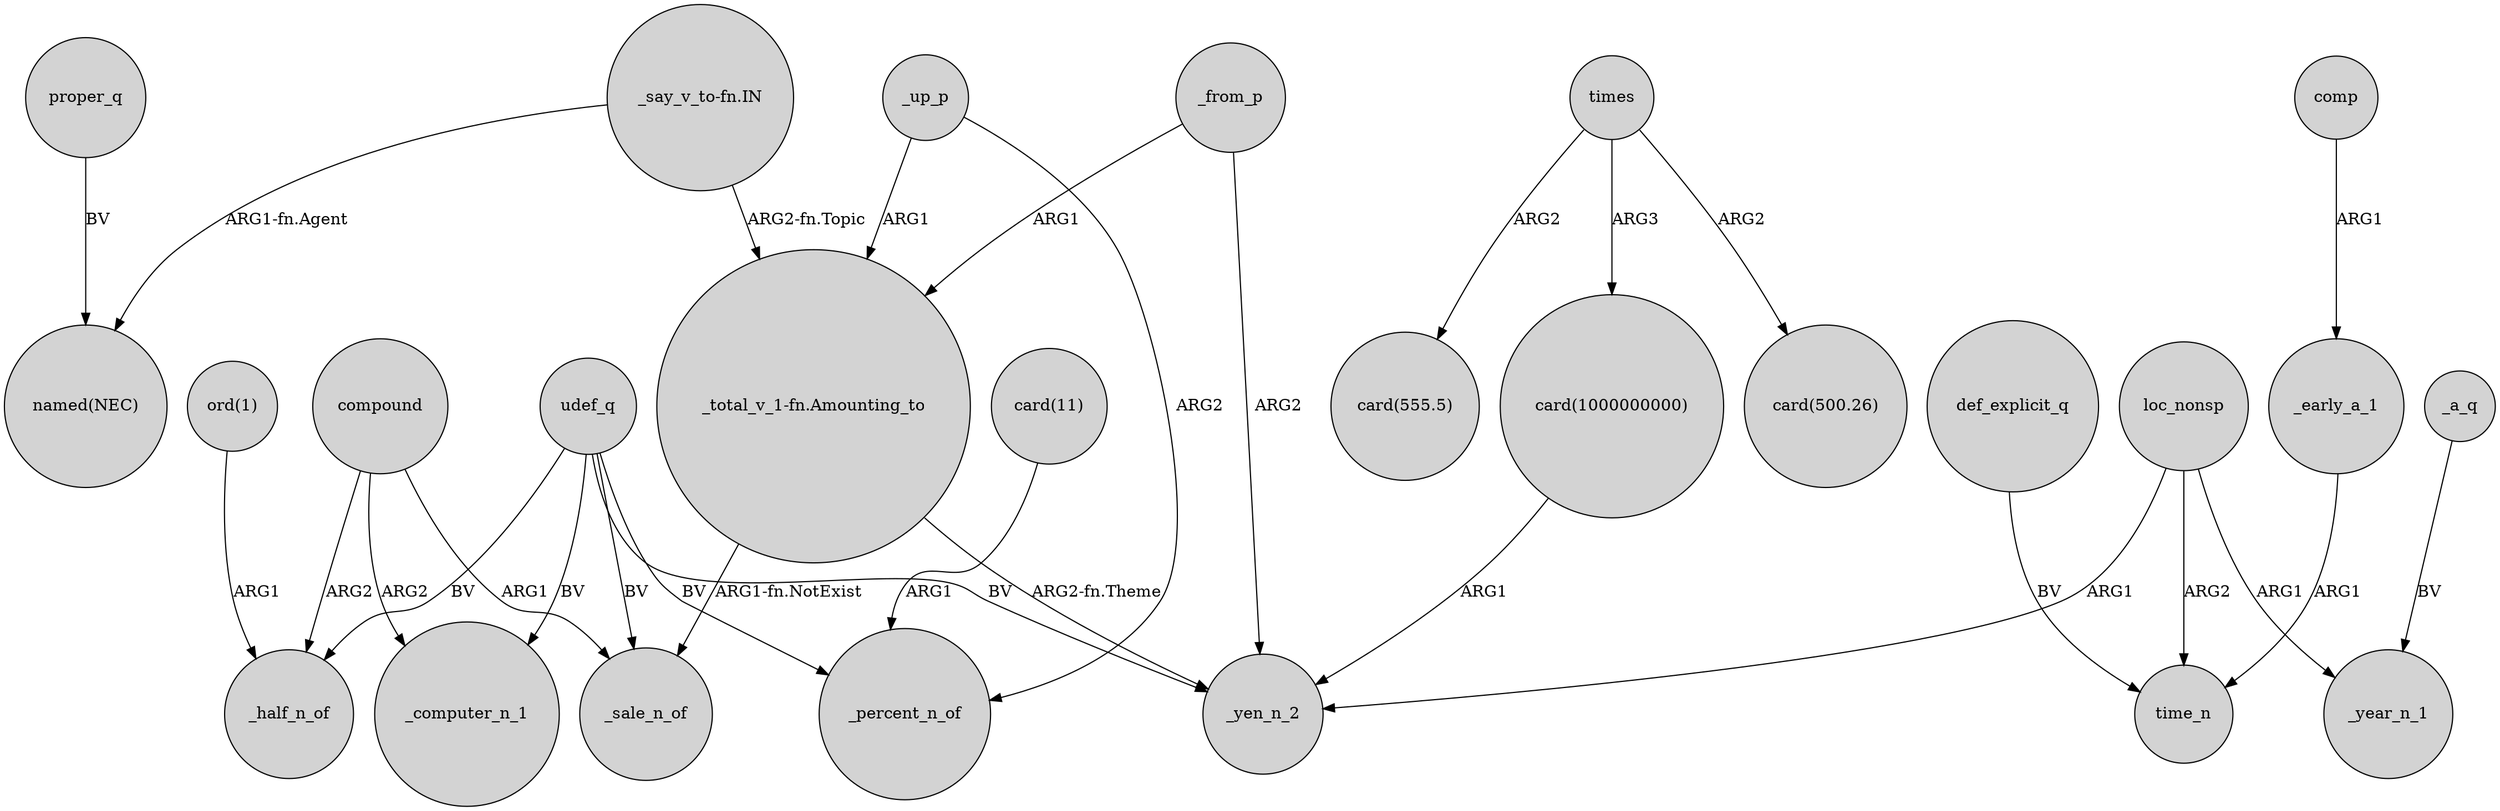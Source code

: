 digraph {
	node [shape=circle style=filled]
	proper_q -> "named(NEC)" [label=BV]
	udef_q -> _yen_n_2 [label=BV]
	"card(1000000000)" -> _yen_n_2 [label=ARG1]
	"card(11)" -> _percent_n_of [label=ARG1]
	def_explicit_q -> time_n [label=BV]
	loc_nonsp -> _year_n_1 [label=ARG1]
	udef_q -> _half_n_of [label=BV]
	udef_q -> _computer_n_1 [label=BV]
	loc_nonsp -> time_n [label=ARG2]
	compound -> _computer_n_1 [label=ARG2]
	"_say_v_to-fn.IN" -> "named(NEC)" [label="ARG1-fn.Agent"]
	times -> "card(1000000000)" [label=ARG3]
	_up_p -> "_total_v_1-fn.Amounting_to" [label=ARG1]
	times -> "card(500.26)" [label=ARG2]
	"ord(1)" -> _half_n_of [label=ARG1]
	times -> "card(555.5)" [label=ARG2]
	loc_nonsp -> _yen_n_2 [label=ARG1]
	"_total_v_1-fn.Amounting_to" -> _sale_n_of [label="ARG1-fn.NotExist"]
	_from_p -> "_total_v_1-fn.Amounting_to" [label=ARG1]
	udef_q -> _sale_n_of [label=BV]
	_early_a_1 -> time_n [label=ARG1]
	"_total_v_1-fn.Amounting_to" -> _yen_n_2 [label="ARG2-fn.Theme"]
	_a_q -> _year_n_1 [label=BV]
	"_say_v_to-fn.IN" -> "_total_v_1-fn.Amounting_to" [label="ARG2-fn.Topic"]
	udef_q -> _percent_n_of [label=BV]
	_from_p -> _yen_n_2 [label=ARG2]
	compound -> _half_n_of [label=ARG2]
	comp -> _early_a_1 [label=ARG1]
	compound -> _sale_n_of [label=ARG1]
	_up_p -> _percent_n_of [label=ARG2]
}
